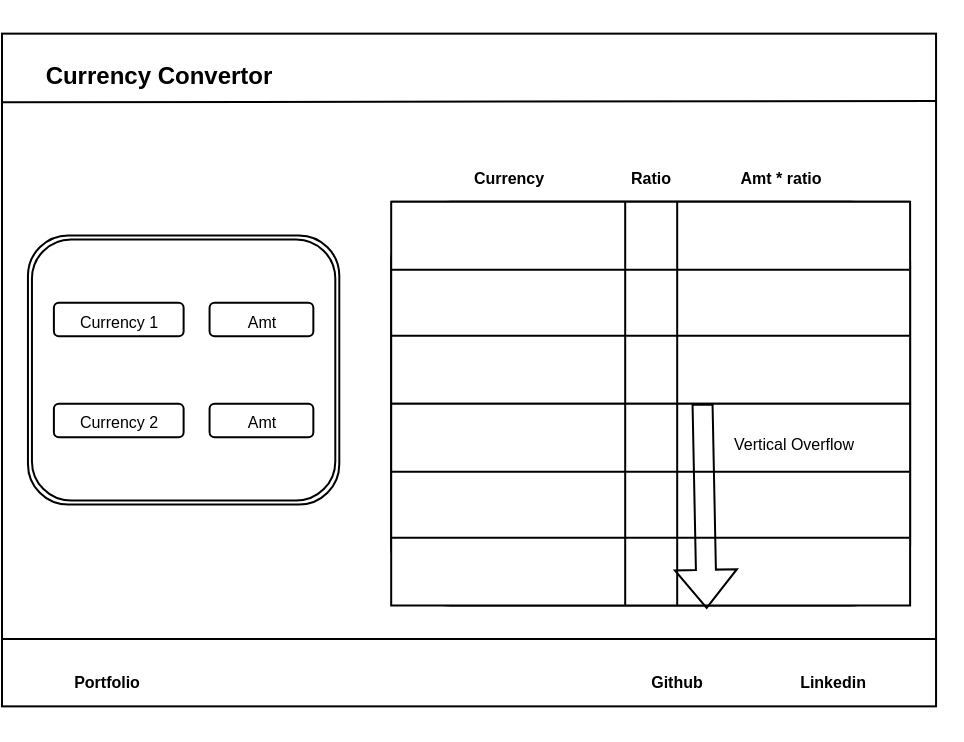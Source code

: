 <mxfile version="23.1.1" type="github">
  <diagram name="Page-1" id="5f0bae14-7c28-e335-631c-24af17079c00">
    <mxGraphModel dx="1195" dy="652" grid="1" gridSize="10" guides="1" tooltips="1" connect="1" arrows="1" fold="1" page="1" pageScale="1" pageWidth="1100" pageHeight="850" background="none" math="0" shadow="0">
      <root>
        <mxCell id="0" />
        <mxCell id="1" parent="0" />
        <mxCell id="BSqpHbu_dynROy-KlYNv-63" value="" style="group" vertex="1" connectable="0" parent="1">
          <mxGeometry x="80" y="70" width="480" height="370" as="geometry" />
        </mxCell>
        <mxCell id="MlbQ3381bBgCuxPbHRA2-1" value="" style="rounded=0;whiteSpace=wrap;html=1;" parent="BSqpHbu_dynROy-KlYNv-63" vertex="1">
          <mxGeometry y="16.818" width="467.027" height="336.364" as="geometry" />
        </mxCell>
        <mxCell id="MlbQ3381bBgCuxPbHRA2-3" value="" style="endArrow=none;html=1;rounded=0;entryX=0;entryY=0.102;entryDx=0;entryDy=0;entryPerimeter=0;" parent="BSqpHbu_dynROy-KlYNv-63" target="MlbQ3381bBgCuxPbHRA2-1" edge="1">
          <mxGeometry width="50" height="50" relative="1" as="geometry">
            <mxPoint x="467.027" y="50.455" as="sourcePoint" />
            <mxPoint x="454.054" y="285.909" as="targetPoint" />
          </mxGeometry>
        </mxCell>
        <mxCell id="MlbQ3381bBgCuxPbHRA2-4" value="&lt;font style=&quot;font-size: 12px;&quot;&gt;Currency Convertor&lt;/font&gt;" style="text;strokeColor=none;fillColor=none;html=1;fontSize=24;fontStyle=1;verticalAlign=middle;align=center;" parent="BSqpHbu_dynROy-KlYNv-63" vertex="1">
          <mxGeometry x="12.973" width="129.73" height="67.273" as="geometry" />
        </mxCell>
        <mxCell id="MlbQ3381bBgCuxPbHRA2-5" value="" style="shape=ext;double=1;rounded=1;whiteSpace=wrap;html=1;" parent="BSqpHbu_dynROy-KlYNv-63" vertex="1">
          <mxGeometry x="12.973" y="117.727" width="155.676" height="134.545" as="geometry" />
        </mxCell>
        <mxCell id="MlbQ3381bBgCuxPbHRA2-8" value="&lt;font style=&quot;font-size: 8px;&quot;&gt;Currency 1&lt;/font&gt;" style="rounded=1;whiteSpace=wrap;html=1;" parent="BSqpHbu_dynROy-KlYNv-63" vertex="1">
          <mxGeometry x="25.946" y="151.364" width="64.865" height="16.818" as="geometry" />
        </mxCell>
        <mxCell id="MlbQ3381bBgCuxPbHRA2-9" value="&lt;font style=&quot;font-size: 8px;&quot;&gt;Amt&lt;/font&gt;" style="rounded=1;whiteSpace=wrap;html=1;" parent="BSqpHbu_dynROy-KlYNv-63" vertex="1">
          <mxGeometry x="103.784" y="151.364" width="51.892" height="16.818" as="geometry" />
        </mxCell>
        <mxCell id="MlbQ3381bBgCuxPbHRA2-14" value="&lt;font style=&quot;font-size: 8px;&quot;&gt;Currency 2&lt;br&gt;&lt;/font&gt;" style="rounded=1;whiteSpace=wrap;html=1;" parent="BSqpHbu_dynROy-KlYNv-63" vertex="1">
          <mxGeometry x="25.946" y="201.818" width="64.865" height="16.818" as="geometry" />
        </mxCell>
        <mxCell id="MlbQ3381bBgCuxPbHRA2-15" value="&lt;font style=&quot;font-size: 8px;&quot;&gt;Amt&lt;/font&gt;" style="rounded=1;whiteSpace=wrap;html=1;" parent="BSqpHbu_dynROy-KlYNv-63" vertex="1">
          <mxGeometry x="103.784" y="201.818" width="51.892" height="16.818" as="geometry" />
        </mxCell>
        <mxCell id="MlbQ3381bBgCuxPbHRA2-16" value="" style="rounded=1;whiteSpace=wrap;html=1;" parent="BSqpHbu_dynROy-KlYNv-63" vertex="1">
          <mxGeometry x="194.595" y="100.909" width="259.459" height="201.818" as="geometry" />
        </mxCell>
        <mxCell id="BSqpHbu_dynROy-KlYNv-1" value="" style="endArrow=none;html=1;rounded=0;exitX=1;exitY=0.25;exitDx=0;exitDy=0;entryX=0;entryY=0.25;entryDx=0;entryDy=0;" edge="1" parent="BSqpHbu_dynROy-KlYNv-63">
          <mxGeometry width="50" height="50" relative="1" as="geometry">
            <mxPoint x="454.054" y="100.909" as="sourcePoint" />
            <mxPoint x="194.595" y="100.909" as="targetPoint" />
          </mxGeometry>
        </mxCell>
        <mxCell id="BSqpHbu_dynROy-KlYNv-9" value="" style="shape=table;startSize=0;container=1;collapsible=0;childLayout=tableLayout;fontSize=16;" vertex="1" parent="BSqpHbu_dynROy-KlYNv-63">
          <mxGeometry x="194.595" y="100.909" width="259.459" height="100.909" as="geometry" />
        </mxCell>
        <mxCell id="BSqpHbu_dynROy-KlYNv-10" value="" style="shape=tableRow;horizontal=0;startSize=0;swimlaneHead=0;swimlaneBody=0;strokeColor=inherit;top=0;left=0;bottom=0;right=0;collapsible=0;dropTarget=0;fillColor=none;points=[[0,0.5],[1,0.5]];portConstraint=eastwest;fontSize=16;" vertex="1" parent="BSqpHbu_dynROy-KlYNv-9">
          <mxGeometry width="259.459" height="34" as="geometry" />
        </mxCell>
        <mxCell id="BSqpHbu_dynROy-KlYNv-11" value="" style="shape=partialRectangle;html=1;whiteSpace=wrap;connectable=0;strokeColor=inherit;overflow=hidden;fillColor=none;top=0;left=0;bottom=0;right=0;pointerEvents=1;fontSize=16;" vertex="1" parent="BSqpHbu_dynROy-KlYNv-10">
          <mxGeometry width="117" height="34" as="geometry">
            <mxRectangle width="117" height="34" as="alternateBounds" />
          </mxGeometry>
        </mxCell>
        <mxCell id="BSqpHbu_dynROy-KlYNv-12" value="" style="shape=partialRectangle;html=1;whiteSpace=wrap;connectable=0;strokeColor=inherit;overflow=hidden;fillColor=none;top=0;left=0;bottom=0;right=0;pointerEvents=1;fontSize=16;" vertex="1" parent="BSqpHbu_dynROy-KlYNv-10">
          <mxGeometry x="117" width="26" height="34" as="geometry">
            <mxRectangle width="26" height="34" as="alternateBounds" />
          </mxGeometry>
        </mxCell>
        <mxCell id="BSqpHbu_dynROy-KlYNv-13" value="" style="shape=partialRectangle;html=1;whiteSpace=wrap;connectable=0;strokeColor=inherit;overflow=hidden;fillColor=none;top=0;left=0;bottom=0;right=0;pointerEvents=1;fontSize=16;" vertex="1" parent="BSqpHbu_dynROy-KlYNv-10">
          <mxGeometry x="143" width="116" height="34" as="geometry">
            <mxRectangle width="116" height="34" as="alternateBounds" />
          </mxGeometry>
        </mxCell>
        <mxCell id="BSqpHbu_dynROy-KlYNv-14" value="" style="shape=tableRow;horizontal=0;startSize=0;swimlaneHead=0;swimlaneBody=0;strokeColor=inherit;top=0;left=0;bottom=0;right=0;collapsible=0;dropTarget=0;fillColor=none;points=[[0,0.5],[1,0.5]];portConstraint=eastwest;fontSize=16;" vertex="1" parent="BSqpHbu_dynROy-KlYNv-9">
          <mxGeometry y="34" width="259.459" height="33" as="geometry" />
        </mxCell>
        <mxCell id="BSqpHbu_dynROy-KlYNv-15" value="" style="shape=partialRectangle;html=1;whiteSpace=wrap;connectable=0;strokeColor=inherit;overflow=hidden;fillColor=none;top=0;left=0;bottom=0;right=0;pointerEvents=1;fontSize=16;" vertex="1" parent="BSqpHbu_dynROy-KlYNv-14">
          <mxGeometry width="117" height="33" as="geometry">
            <mxRectangle width="117" height="33" as="alternateBounds" />
          </mxGeometry>
        </mxCell>
        <mxCell id="BSqpHbu_dynROy-KlYNv-16" value="" style="shape=partialRectangle;html=1;whiteSpace=wrap;connectable=0;strokeColor=inherit;overflow=hidden;fillColor=none;top=0;left=0;bottom=0;right=0;pointerEvents=1;fontSize=16;" vertex="1" parent="BSqpHbu_dynROy-KlYNv-14">
          <mxGeometry x="117" width="26" height="33" as="geometry">
            <mxRectangle width="26" height="33" as="alternateBounds" />
          </mxGeometry>
        </mxCell>
        <mxCell id="BSqpHbu_dynROy-KlYNv-17" value="" style="shape=partialRectangle;html=1;whiteSpace=wrap;connectable=0;strokeColor=inherit;overflow=hidden;fillColor=none;top=0;left=0;bottom=0;right=0;pointerEvents=1;fontSize=16;" vertex="1" parent="BSqpHbu_dynROy-KlYNv-14">
          <mxGeometry x="143" width="116" height="33" as="geometry">
            <mxRectangle width="116" height="33" as="alternateBounds" />
          </mxGeometry>
        </mxCell>
        <mxCell id="BSqpHbu_dynROy-KlYNv-18" value="" style="shape=tableRow;horizontal=0;startSize=0;swimlaneHead=0;swimlaneBody=0;strokeColor=inherit;top=0;left=0;bottom=0;right=0;collapsible=0;dropTarget=0;fillColor=none;points=[[0,0.5],[1,0.5]];portConstraint=eastwest;fontSize=16;" vertex="1" parent="BSqpHbu_dynROy-KlYNv-9">
          <mxGeometry y="67" width="259.459" height="34" as="geometry" />
        </mxCell>
        <mxCell id="BSqpHbu_dynROy-KlYNv-19" value="" style="shape=partialRectangle;html=1;whiteSpace=wrap;connectable=0;strokeColor=inherit;overflow=hidden;fillColor=none;top=0;left=0;bottom=0;right=0;pointerEvents=1;fontSize=16;" vertex="1" parent="BSqpHbu_dynROy-KlYNv-18">
          <mxGeometry width="117" height="34" as="geometry">
            <mxRectangle width="117" height="34" as="alternateBounds" />
          </mxGeometry>
        </mxCell>
        <mxCell id="BSqpHbu_dynROy-KlYNv-20" value="" style="shape=partialRectangle;html=1;whiteSpace=wrap;connectable=0;strokeColor=inherit;overflow=hidden;fillColor=none;top=0;left=0;bottom=0;right=0;pointerEvents=1;fontSize=16;" vertex="1" parent="BSqpHbu_dynROy-KlYNv-18">
          <mxGeometry x="117" width="26" height="34" as="geometry">
            <mxRectangle width="26" height="34" as="alternateBounds" />
          </mxGeometry>
        </mxCell>
        <mxCell id="BSqpHbu_dynROy-KlYNv-21" value="" style="shape=partialRectangle;html=1;whiteSpace=wrap;connectable=0;strokeColor=inherit;overflow=hidden;fillColor=none;top=0;left=0;bottom=0;right=0;pointerEvents=1;fontSize=16;" vertex="1" parent="BSqpHbu_dynROy-KlYNv-18">
          <mxGeometry x="143" width="116" height="34" as="geometry">
            <mxRectangle width="116" height="34" as="alternateBounds" />
          </mxGeometry>
        </mxCell>
        <mxCell id="BSqpHbu_dynROy-KlYNv-23" value="" style="shape=table;startSize=0;container=1;collapsible=0;childLayout=tableLayout;fontSize=16;" vertex="1" parent="BSqpHbu_dynROy-KlYNv-63">
          <mxGeometry x="194.595" y="201.818" width="259.459" height="100.909" as="geometry" />
        </mxCell>
        <mxCell id="BSqpHbu_dynROy-KlYNv-24" value="" style="shape=tableRow;horizontal=0;startSize=0;swimlaneHead=0;swimlaneBody=0;strokeColor=inherit;top=0;left=0;bottom=0;right=0;collapsible=0;dropTarget=0;fillColor=none;points=[[0,0.5],[1,0.5]];portConstraint=eastwest;fontSize=16;" vertex="1" parent="BSqpHbu_dynROy-KlYNv-23">
          <mxGeometry width="259.459" height="34" as="geometry" />
        </mxCell>
        <mxCell id="BSqpHbu_dynROy-KlYNv-25" value="" style="shape=partialRectangle;html=1;whiteSpace=wrap;connectable=0;strokeColor=inherit;overflow=hidden;fillColor=none;top=0;left=0;bottom=0;right=0;pointerEvents=1;fontSize=16;" vertex="1" parent="BSqpHbu_dynROy-KlYNv-24">
          <mxGeometry width="117" height="34" as="geometry">
            <mxRectangle width="117" height="34" as="alternateBounds" />
          </mxGeometry>
        </mxCell>
        <mxCell id="BSqpHbu_dynROy-KlYNv-26" value="" style="shape=partialRectangle;html=1;whiteSpace=wrap;connectable=0;strokeColor=inherit;overflow=hidden;fillColor=none;top=0;left=0;bottom=0;right=0;pointerEvents=1;fontSize=16;" vertex="1" parent="BSqpHbu_dynROy-KlYNv-24">
          <mxGeometry x="117" width="26" height="34" as="geometry">
            <mxRectangle width="26" height="34" as="alternateBounds" />
          </mxGeometry>
        </mxCell>
        <mxCell id="BSqpHbu_dynROy-KlYNv-27" value="&lt;font style=&quot;font-size: 8px;&quot;&gt;Vertical Overflow&lt;/font&gt;" style="shape=partialRectangle;html=1;whiteSpace=wrap;connectable=0;strokeColor=inherit;overflow=hidden;fillColor=none;top=0;left=0;bottom=0;right=0;pointerEvents=1;fontSize=16;" vertex="1" parent="BSqpHbu_dynROy-KlYNv-24">
          <mxGeometry x="143" width="116" height="34" as="geometry">
            <mxRectangle width="116" height="34" as="alternateBounds" />
          </mxGeometry>
        </mxCell>
        <mxCell id="BSqpHbu_dynROy-KlYNv-28" value="" style="shape=tableRow;horizontal=0;startSize=0;swimlaneHead=0;swimlaneBody=0;strokeColor=inherit;top=0;left=0;bottom=0;right=0;collapsible=0;dropTarget=0;fillColor=none;points=[[0,0.5],[1,0.5]];portConstraint=eastwest;fontSize=16;" vertex="1" parent="BSqpHbu_dynROy-KlYNv-23">
          <mxGeometry y="34" width="259.459" height="33" as="geometry" />
        </mxCell>
        <mxCell id="BSqpHbu_dynROy-KlYNv-29" value="" style="shape=partialRectangle;html=1;whiteSpace=wrap;connectable=0;strokeColor=inherit;overflow=hidden;fillColor=none;top=0;left=0;bottom=0;right=0;pointerEvents=1;fontSize=16;" vertex="1" parent="BSqpHbu_dynROy-KlYNv-28">
          <mxGeometry width="117" height="33" as="geometry">
            <mxRectangle width="117" height="33" as="alternateBounds" />
          </mxGeometry>
        </mxCell>
        <mxCell id="BSqpHbu_dynROy-KlYNv-30" value="" style="shape=partialRectangle;html=1;whiteSpace=wrap;connectable=0;strokeColor=inherit;overflow=hidden;fillColor=none;top=0;left=0;bottom=0;right=0;pointerEvents=1;fontSize=16;" vertex="1" parent="BSqpHbu_dynROy-KlYNv-28">
          <mxGeometry x="117" width="26" height="33" as="geometry">
            <mxRectangle width="26" height="33" as="alternateBounds" />
          </mxGeometry>
        </mxCell>
        <mxCell id="BSqpHbu_dynROy-KlYNv-31" value="" style="shape=partialRectangle;html=1;whiteSpace=wrap;connectable=0;strokeColor=inherit;overflow=hidden;fillColor=none;top=0;left=0;bottom=0;right=0;pointerEvents=1;fontSize=16;" vertex="1" parent="BSqpHbu_dynROy-KlYNv-28">
          <mxGeometry x="143" width="116" height="33" as="geometry">
            <mxRectangle width="116" height="33" as="alternateBounds" />
          </mxGeometry>
        </mxCell>
        <mxCell id="BSqpHbu_dynROy-KlYNv-32" value="" style="shape=tableRow;horizontal=0;startSize=0;swimlaneHead=0;swimlaneBody=0;strokeColor=inherit;top=0;left=0;bottom=0;right=0;collapsible=0;dropTarget=0;fillColor=none;points=[[0,0.5],[1,0.5]];portConstraint=eastwest;fontSize=16;" vertex="1" parent="BSqpHbu_dynROy-KlYNv-23">
          <mxGeometry y="67" width="259.459" height="34" as="geometry" />
        </mxCell>
        <mxCell id="BSqpHbu_dynROy-KlYNv-33" value="" style="shape=partialRectangle;html=1;whiteSpace=wrap;connectable=0;strokeColor=inherit;overflow=hidden;fillColor=none;top=0;left=0;bottom=0;right=0;pointerEvents=1;fontSize=16;" vertex="1" parent="BSqpHbu_dynROy-KlYNv-32">
          <mxGeometry width="117" height="34" as="geometry">
            <mxRectangle width="117" height="34" as="alternateBounds" />
          </mxGeometry>
        </mxCell>
        <mxCell id="BSqpHbu_dynROy-KlYNv-34" value="" style="shape=partialRectangle;html=1;whiteSpace=wrap;connectable=0;strokeColor=inherit;overflow=hidden;fillColor=none;top=0;left=0;bottom=0;right=0;pointerEvents=1;fontSize=16;" vertex="1" parent="BSqpHbu_dynROy-KlYNv-32">
          <mxGeometry x="117" width="26" height="34" as="geometry">
            <mxRectangle width="26" height="34" as="alternateBounds" />
          </mxGeometry>
        </mxCell>
        <mxCell id="BSqpHbu_dynROy-KlYNv-35" value="" style="shape=partialRectangle;html=1;whiteSpace=wrap;connectable=0;strokeColor=inherit;overflow=hidden;fillColor=none;top=0;left=0;bottom=0;right=0;pointerEvents=1;fontSize=16;" vertex="1" parent="BSqpHbu_dynROy-KlYNv-32">
          <mxGeometry x="143" width="116" height="34" as="geometry">
            <mxRectangle width="116" height="34" as="alternateBounds" />
          </mxGeometry>
        </mxCell>
        <mxCell id="BSqpHbu_dynROy-KlYNv-36" value="&lt;font style=&quot;font-size: 8px;&quot;&gt;Currency&lt;/font&gt;" style="text;strokeColor=none;fillColor=none;html=1;fontSize=24;fontStyle=1;verticalAlign=middle;align=center;" vertex="1" parent="BSqpHbu_dynROy-KlYNv-63">
          <mxGeometry x="207.568" y="84.091" width="90.811" as="geometry" />
        </mxCell>
        <mxCell id="BSqpHbu_dynROy-KlYNv-37" value="&lt;font style=&quot;font-size: 8px;&quot;&gt;Ratio&lt;/font&gt;" style="text;strokeColor=none;fillColor=none;html=1;fontSize=24;fontStyle=1;verticalAlign=middle;align=center;" vertex="1" parent="BSqpHbu_dynROy-KlYNv-63">
          <mxGeometry x="298.378" y="67.273" width="51.892" height="33.636" as="geometry" />
        </mxCell>
        <mxCell id="BSqpHbu_dynROy-KlYNv-38" value="&lt;font style=&quot;font-size: 8px;&quot;&gt;Amt * ratio&lt;/font&gt;" style="text;strokeColor=none;fillColor=none;html=1;fontSize=24;fontStyle=1;verticalAlign=middle;align=center;" vertex="1" parent="BSqpHbu_dynROy-KlYNv-63">
          <mxGeometry x="324.324" y="50.455" width="129.73" height="67.273" as="geometry" />
        </mxCell>
        <mxCell id="BSqpHbu_dynROy-KlYNv-55" value="" style="endArrow=none;html=1;rounded=0;entryX=0;entryY=0;entryDx=0;entryDy=0;" edge="1" parent="BSqpHbu_dynROy-KlYNv-63" target="BSqpHbu_dynROy-KlYNv-56">
          <mxGeometry width="50" height="50" relative="1" as="geometry">
            <mxPoint x="467.027" y="319.545" as="sourcePoint" />
            <mxPoint y="319.545" as="targetPoint" />
          </mxGeometry>
        </mxCell>
        <mxCell id="BSqpHbu_dynROy-KlYNv-56" value="&lt;font style=&quot;font-size: 8px;&quot;&gt;Portfolio&lt;/font&gt;" style="text;strokeColor=none;fillColor=none;html=1;fontSize=24;fontStyle=1;verticalAlign=middle;align=center;" vertex="1" parent="BSqpHbu_dynROy-KlYNv-63">
          <mxGeometry y="319.545" width="103.784" height="33.636" as="geometry" />
        </mxCell>
        <mxCell id="BSqpHbu_dynROy-KlYNv-58" value="" style="shape=flexArrow;endArrow=classic;html=1;rounded=0;entryX=0.103;entryY=1.017;entryDx=0;entryDy=0;entryPerimeter=0;exitX=0.095;exitY=-0.033;exitDx=0;exitDy=0;exitPerimeter=0;" edge="1" parent="BSqpHbu_dynROy-KlYNv-63">
          <mxGeometry width="50" height="50" relative="1" as="geometry">
            <mxPoint x="350.27" y="201.818" as="sourcePoint" />
            <mxPoint x="352.346" y="304.409" as="targetPoint" />
          </mxGeometry>
        </mxCell>
        <mxCell id="BSqpHbu_dynROy-KlYNv-60" value="&lt;font style=&quot;font-size: 8px;&quot;&gt;Github&lt;/font&gt;" style="text;strokeColor=none;fillColor=none;html=1;fontSize=24;fontStyle=1;verticalAlign=middle;align=center;" vertex="1" parent="BSqpHbu_dynROy-KlYNv-63">
          <mxGeometry x="272.432" y="302.727" width="129.73" height="67.273" as="geometry" />
        </mxCell>
        <mxCell id="BSqpHbu_dynROy-KlYNv-61" value="&lt;font style=&quot;font-size: 8px;&quot;&gt;Linkedin&lt;/font&gt;" style="text;strokeColor=none;fillColor=none;html=1;fontSize=24;fontStyle=1;verticalAlign=middle;align=center;" vertex="1" parent="BSqpHbu_dynROy-KlYNv-63">
          <mxGeometry x="350.27" y="302.727" width="129.73" height="67.273" as="geometry" />
        </mxCell>
      </root>
    </mxGraphModel>
  </diagram>
</mxfile>
